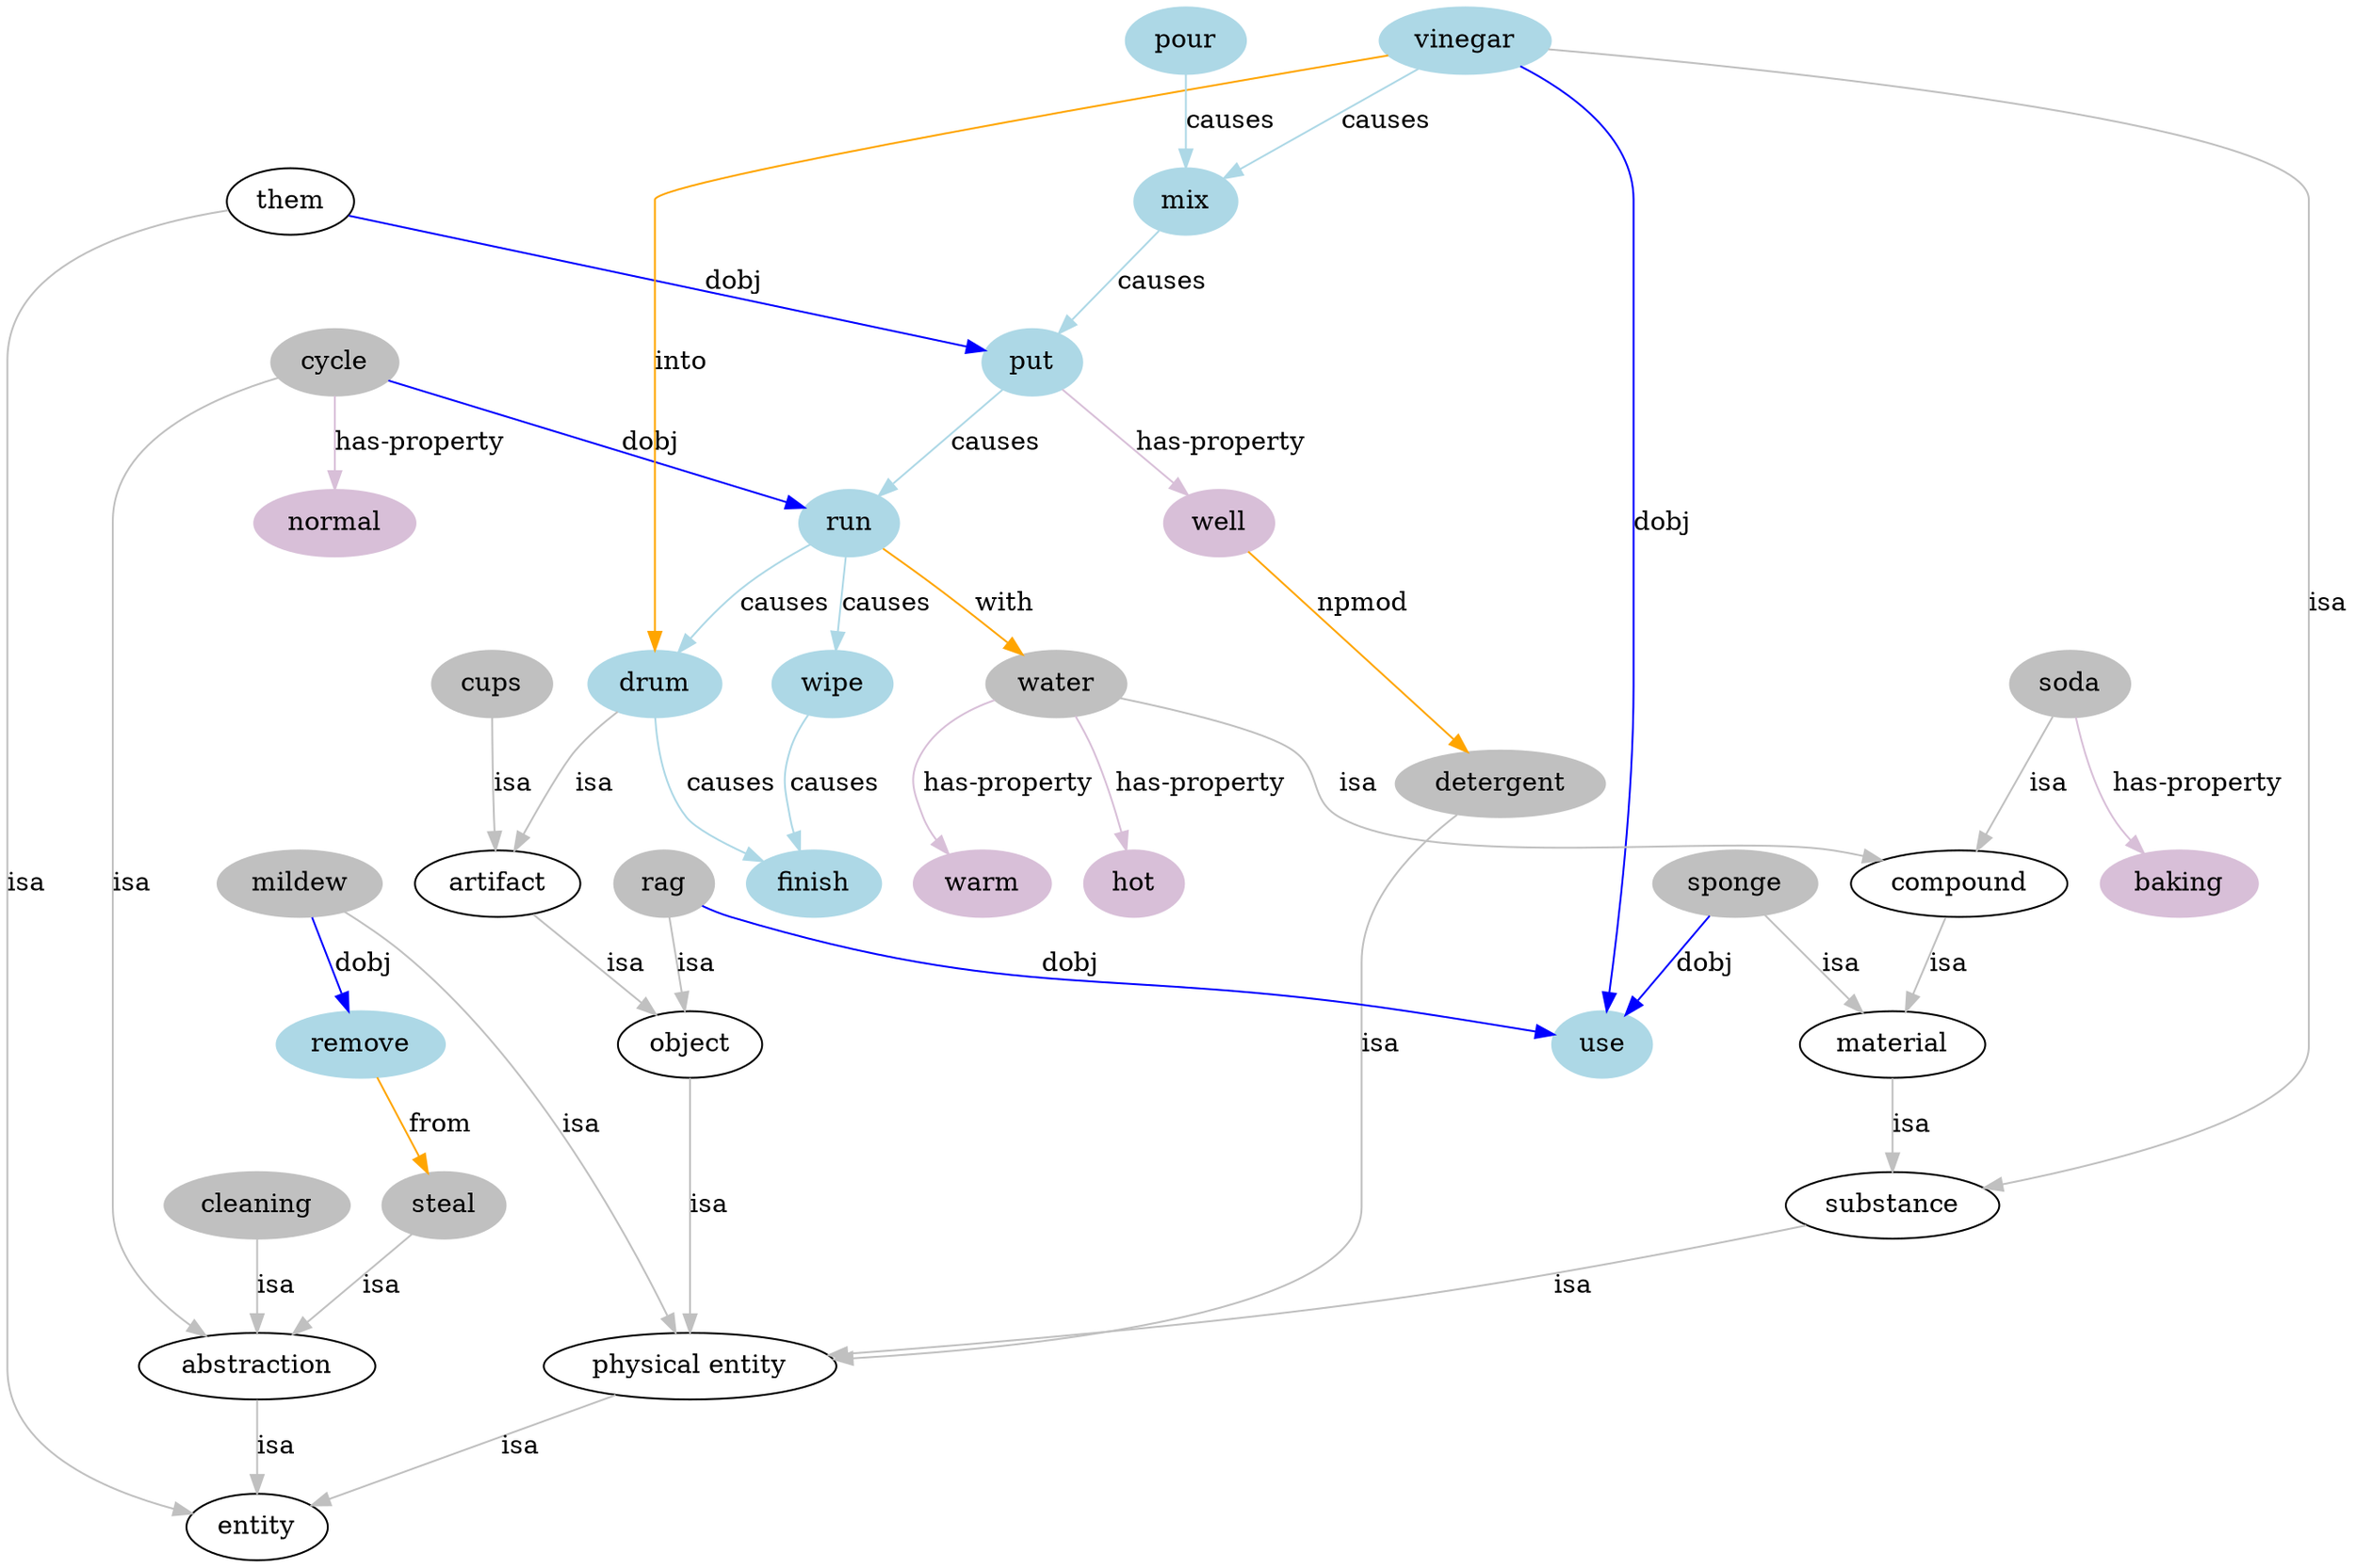 digraph typehierarchy {
"them" -> "entity" [label = "isa"  color = "grey"]
"cleaning" -> "abstraction" [label = "isa"  color = "grey"]
"artifact" -> "object" [label = "isa"  color = "grey"]
"cups" -> "artifact" [label = "isa"  color = "grey"]
"cycle" -> "abstraction" [label = "isa"  color = "grey"]
"detergent" -> "physical entity" [label = "isa"  color = "grey"]
"drum" -> "artifact" [label = "isa"  color = "grey"]
"mildew" -> "physical entity" [label = "isa"  color = "grey"]
"rag" -> "object" [label = "isa"  color = "grey"]
"substance" -> "physical entity" [label = "isa"  color = "grey"]
"compound" -> "material" [label = "isa"  color = "grey"]
"soda" -> "compound" [label = "isa"  color = "grey"]
"sponge" -> "material" [label = "isa"  color = "grey"]
"steal" -> "abstraction" [label = "isa"  color = "grey"]
"vinegar" -> "substance" [label = "isa"  color = "grey"]
"water" -> "compound" [label = "isa"  color = "grey"]
"material" -> "substance" [label = "isa"  color = "grey"]
"object" -> "physical entity" [label = "isa"  color = "grey"]
"physical entity" -> "entity" [label = "isa"  color = "grey"]
"abstraction" -> "entity" [label = "isa"  color = "grey"]
"drum" -> "finish" [label = "causes"  color = "lightblue"]
"mix" -> "put" [label = "causes"  color = "lightblue"]
"pour" -> "mix" [label = "causes"  color = "lightblue"]
"put" -> "run" [label = "causes"  color = "lightblue"]
"run" -> "drum" [label = "causes"  color = "lightblue"]
"run" -> "wipe" [label = "causes"  color = "lightblue"]
"vinegar" -> "mix" [label = "causes"  color = "lightblue"]
"wipe" -> "finish" [label = "causes"  color = "lightblue"]
"mildew" -> "remove" [label = "dobj"  color = "blue"]
"vinegar" -> "use" [label = "dobj"  color = "blue"]
"sponge" -> "use" [label = "dobj"  color = "blue"]
"them" -> "put" [label = "dobj"  color = "blue"]
"cycle" -> "run" [label = "dobj"  color = "blue"]
"rag" -> "use" [label = "dobj"  color = "blue"]
"remove" -> "steal" [label = "from"  color = "orange"]
"vinegar" -> "drum" [label = "into"  color = "orange"]
"well" -> "detergent" [label = "npmod"  color = "orange"]
"run" -> "water" [label = "with"  color = "orange"]
"water" -> "warm" [label = "has-property"  color = "thistle"]
"soda" -> "baking" [label = "has-property"  color = "thistle"]
"cycle" -> "normal" [label = "has-property"  color = "thistle"]
"water" -> "hot" [label = "has-property"  color = "thistle"]
"put" -> "well" [label = "has-property"  color = "thistle"]
"water"[color = "grey"  style = "filled"]
"vinegar"[color = "grey"  style = "filled"]
"steal"[color = "grey"  style = "filled"]
"sponge"[color = "grey"  style = "filled"]
"soda"[color = "grey"  style = "filled"]
"rag"[color = "grey"  style = "filled"]
"mildew"[color = "grey"  style = "filled"]
"drum"[color = "grey"  style = "filled"]
"detergent"[color = "grey"  style = "filled"]
"cycle"[color = "grey"  style = "filled"]
"cups"[color = "grey"  style = "filled"]
"cleaning"[color = "grey"  style = "filled"]
"wipe"[color = "lightblue"  style = "filled"]
"vinegar"[color = "lightblue"  style = "filled"]
"use"[color = "lightblue"  style = "filled"]
"run"[color = "lightblue"  style = "filled"]
"remove"[color = "lightblue"  style = "filled"]
"put"[color = "lightblue"  style = "filled"]
"pour"[color = "lightblue"  style = "filled"]
"mix"[color = "lightblue"  style = "filled"]
"finish"[color = "lightblue"  style = "filled"]
"drum"[color = "lightblue"  style = "filled"]
"well"[color = "thistle"  style = "filled"]
"warm"[color = "thistle"  style = "filled"]
"normal"[color = "thistle"  style = "filled"]
"hot"[color = "thistle"  style = "filled"]
"baking"[color = "thistle"  style = "filled"]
}